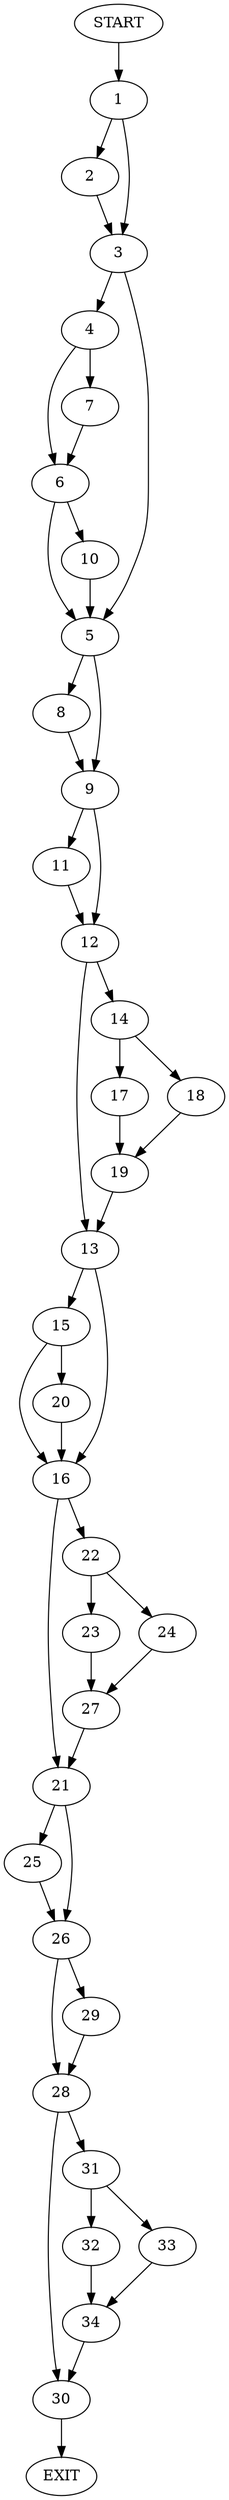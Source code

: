 digraph {
0 [label="START"]
35 [label="EXIT"]
0 -> 1
1 -> 2
1 -> 3
3 -> 4
3 -> 5
2 -> 3
4 -> 6
4 -> 7
5 -> 8
5 -> 9
6 -> 5
6 -> 10
7 -> 6
10 -> 5
9 -> 11
9 -> 12
8 -> 9
11 -> 12
12 -> 13
12 -> 14
13 -> 15
13 -> 16
14 -> 17
14 -> 18
17 -> 19
18 -> 19
19 -> 13
15 -> 20
15 -> 16
16 -> 21
16 -> 22
20 -> 16
22 -> 23
22 -> 24
21 -> 25
21 -> 26
23 -> 27
24 -> 27
27 -> 21
26 -> 28
26 -> 29
25 -> 26
29 -> 28
28 -> 30
28 -> 31
31 -> 32
31 -> 33
30 -> 35
33 -> 34
32 -> 34
34 -> 30
}
